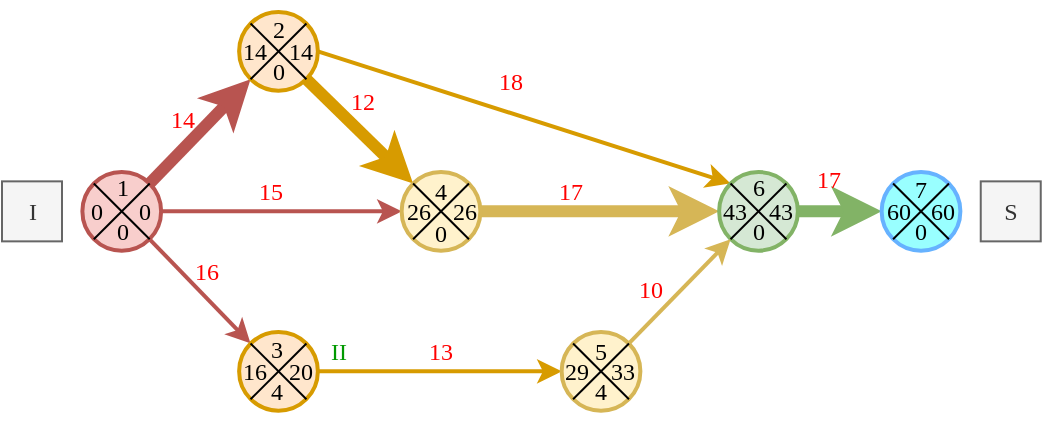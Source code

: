 <mxfile version="20.3.0" type="device"><diagram id="dBJPhfOJzrZLVDt43mVv" name="Page-1"><mxGraphModel dx="327" dy="202" grid="1" gridSize="10" guides="1" tooltips="1" connect="1" arrows="1" fold="1" page="1" pageScale="1" pageWidth="827" pageHeight="1169" math="0" shadow="0"><root><mxCell id="0"/><mxCell id="1" parent="0"/><mxCell id="9G5ZM8gYpfzW0Uy7EO2j-150" style="edgeStyle=none;rounded=0;orthogonalLoop=1;jettySize=auto;html=1;exitX=1;exitY=0.5;exitDx=0;exitDy=0;exitPerimeter=0;strokeWidth=2;fillColor=#f8cecc;strokeColor=#b85450;fontFamily=Times New Roman;fontSource=https%3A%2F%2Ffonts.googleapis.com%2Fcss%3Ffamily%3DTimes%2BNew%2BRoman;" parent="1" source="9G5ZM8gYpfzW0Uy7EO2j-153" target="9G5ZM8gYpfzW0Uy7EO2j-160" edge="1"><mxGeometry relative="1" as="geometry"/></mxCell><mxCell id="9G5ZM8gYpfzW0Uy7EO2j-151" style="edgeStyle=none;rounded=0;orthogonalLoop=1;jettySize=auto;html=1;exitX=0.855;exitY=0.145;exitDx=0;exitDy=0;exitPerimeter=0;strokeWidth=6;entryX=0.145;entryY=0.855;entryDx=0;entryDy=0;entryPerimeter=0;fillColor=#f8cecc;strokeColor=#b85450;fontFamily=Times New Roman;fontSource=https%3A%2F%2Ffonts.googleapis.com%2Fcss%3Ffamily%3DTimes%2BNew%2BRoman;" parent="1" source="9G5ZM8gYpfzW0Uy7EO2j-153" target="9G5ZM8gYpfzW0Uy7EO2j-158" edge="1"><mxGeometry relative="1" as="geometry"/></mxCell><mxCell id="9G5ZM8gYpfzW0Uy7EO2j-152" style="edgeStyle=none;rounded=0;orthogonalLoop=1;jettySize=auto;html=1;exitX=0.855;exitY=0.855;exitDx=0;exitDy=0;exitPerimeter=0;entryX=0.145;entryY=0.145;entryDx=0;entryDy=0;entryPerimeter=0;strokeWidth=2;fillColor=#f8cecc;strokeColor=#b85450;fontFamily=Times New Roman;fontSource=https%3A%2F%2Ffonts.googleapis.com%2Fcss%3Ffamily%3DTimes%2BNew%2BRoman;" parent="1" source="9G5ZM8gYpfzW0Uy7EO2j-153" target="9G5ZM8gYpfzW0Uy7EO2j-155" edge="1"><mxGeometry relative="1" as="geometry"/></mxCell><mxCell id="9G5ZM8gYpfzW0Uy7EO2j-153" value="" style="verticalLabelPosition=middle;verticalAlign=middle;html=1;shape=mxgraph.flowchart.on-page_reference;strokeWidth=2;labelPosition=center;align=center;fillColor=#f8cecc;strokeColor=#b85450;fontFamily=Times New Roman;fontSource=https%3A%2F%2Ffonts.googleapis.com%2Fcss%3Ffamily%3DTimes%2BNew%2BRoman;" parent="1" vertex="1"><mxGeometry x="80.19" y="440" width="39.37" height="39.37" as="geometry"/></mxCell><mxCell id="9G5ZM8gYpfzW0Uy7EO2j-154" style="edgeStyle=none;rounded=0;orthogonalLoop=1;jettySize=auto;html=1;exitX=1;exitY=0.5;exitDx=0;exitDy=0;exitPerimeter=0;entryX=0;entryY=0.5;entryDx=0;entryDy=0;entryPerimeter=0;strokeWidth=2;fillColor=#ffe6cc;strokeColor=#d79b00;fontFamily=Times New Roman;fontSource=https%3A%2F%2Ffonts.googleapis.com%2Fcss%3Ffamily%3DTimes%2BNew%2BRoman;" parent="1" source="9G5ZM8gYpfzW0Uy7EO2j-155" target="9G5ZM8gYpfzW0Uy7EO2j-164" edge="1"><mxGeometry relative="1" as="geometry"/></mxCell><mxCell id="9G5ZM8gYpfzW0Uy7EO2j-155" value="" style="verticalLabelPosition=middle;verticalAlign=middle;html=1;shape=mxgraph.flowchart.on-page_reference;strokeWidth=2;labelPosition=center;align=center;fillColor=#ffe6cc;strokeColor=#d79b00;fontFamily=Times New Roman;fontSource=https%3A%2F%2Ffonts.googleapis.com%2Fcss%3Ffamily%3DTimes%2BNew%2BRoman;" parent="1" vertex="1"><mxGeometry x="158.56" y="520" width="39.37" height="39.37" as="geometry"/></mxCell><mxCell id="9G5ZM8gYpfzW0Uy7EO2j-156" style="edgeStyle=none;rounded=0;orthogonalLoop=1;jettySize=auto;html=1;exitX=0.855;exitY=0.855;exitDx=0;exitDy=0;exitPerimeter=0;strokeWidth=6;entryX=0.145;entryY=0.145;entryDx=0;entryDy=0;entryPerimeter=0;fillColor=#ffe6cc;strokeColor=#d79b00;fontFamily=Times New Roman;fontSource=https%3A%2F%2Ffonts.googleapis.com%2Fcss%3Ffamily%3DTimes%2BNew%2BRoman;" parent="1" source="9G5ZM8gYpfzW0Uy7EO2j-158" target="9G5ZM8gYpfzW0Uy7EO2j-160" edge="1"><mxGeometry relative="1" as="geometry"/></mxCell><mxCell id="9G5ZM8gYpfzW0Uy7EO2j-157" style="edgeStyle=none;rounded=0;orthogonalLoop=1;jettySize=auto;html=1;exitX=1;exitY=0.5;exitDx=0;exitDy=0;exitPerimeter=0;entryX=0.145;entryY=0.145;entryDx=0;entryDy=0;entryPerimeter=0;strokeWidth=2;fillColor=#ffe6cc;strokeColor=#d79b00;fontFamily=Times New Roman;fontSource=https%3A%2F%2Ffonts.googleapis.com%2Fcss%3Ffamily%3DTimes%2BNew%2BRoman;" parent="1" source="9G5ZM8gYpfzW0Uy7EO2j-158" target="9G5ZM8gYpfzW0Uy7EO2j-162" edge="1"><mxGeometry relative="1" as="geometry"/></mxCell><mxCell id="9G5ZM8gYpfzW0Uy7EO2j-158" value="" style="verticalLabelPosition=middle;verticalAlign=middle;html=1;shape=mxgraph.flowchart.on-page_reference;strokeWidth=2;labelPosition=center;align=center;fillColor=#ffe6cc;strokeColor=#d79b00;fontFamily=Times New Roman;fontSource=https%3A%2F%2Ffonts.googleapis.com%2Fcss%3Ffamily%3DTimes%2BNew%2BRoman;" parent="1" vertex="1"><mxGeometry x="158.56" y="360" width="39.37" height="39.37" as="geometry"/></mxCell><mxCell id="9G5ZM8gYpfzW0Uy7EO2j-159" style="edgeStyle=none;rounded=0;orthogonalLoop=1;jettySize=auto;html=1;exitX=1;exitY=0.5;exitDx=0;exitDy=0;exitPerimeter=0;entryX=0;entryY=0.5;entryDx=0;entryDy=0;entryPerimeter=0;strokeWidth=6;fillColor=#fff2cc;strokeColor=#d6b656;fontFamily=Times New Roman;fontSource=https%3A%2F%2Ffonts.googleapis.com%2Fcss%3Ffamily%3DTimes%2BNew%2BRoman;" parent="1" source="9G5ZM8gYpfzW0Uy7EO2j-160" target="9G5ZM8gYpfzW0Uy7EO2j-162" edge="1"><mxGeometry relative="1" as="geometry"/></mxCell><mxCell id="9G5ZM8gYpfzW0Uy7EO2j-160" value="" style="verticalLabelPosition=middle;verticalAlign=middle;html=1;shape=mxgraph.flowchart.on-page_reference;strokeWidth=2;labelPosition=center;align=center;fillColor=#fff2cc;strokeColor=#d6b656;fontFamily=Times New Roman;fontSource=https%3A%2F%2Ffonts.googleapis.com%2Fcss%3Ffamily%3DTimes%2BNew%2BRoman;" parent="1" vertex="1"><mxGeometry x="239.82" y="440" width="39.37" height="39.37" as="geometry"/></mxCell><mxCell id="9G5ZM8gYpfzW0Uy7EO2j-161" style="edgeStyle=orthogonalEdgeStyle;rounded=0;orthogonalLoop=1;jettySize=auto;html=1;exitX=1;exitY=0.5;exitDx=0;exitDy=0;exitPerimeter=0;entryX=0;entryY=0.5;entryDx=0;entryDy=0;entryPerimeter=0;strokeWidth=6;fillColor=#d5e8d4;strokeColor=#82b366;fontFamily=Times New Roman;fontSource=https%3A%2F%2Ffonts.googleapis.com%2Fcss%3Ffamily%3DTimes%2BNew%2BRoman;" parent="1" source="9G5ZM8gYpfzW0Uy7EO2j-162" target="9G5ZM8gYpfzW0Uy7EO2j-174" edge="1"><mxGeometry relative="1" as="geometry"/></mxCell><mxCell id="9G5ZM8gYpfzW0Uy7EO2j-162" value="" style="verticalLabelPosition=middle;verticalAlign=middle;html=1;shape=mxgraph.flowchart.on-page_reference;strokeWidth=2;labelPosition=center;align=center;fillColor=#d5e8d4;strokeColor=#82b366;fontFamily=Times New Roman;fontSource=https%3A%2F%2Ffonts.googleapis.com%2Fcss%3Ffamily%3DTimes%2BNew%2BRoman;" parent="1" vertex="1"><mxGeometry x="398.56" y="440" width="39.37" height="39.37" as="geometry"/></mxCell><mxCell id="9G5ZM8gYpfzW0Uy7EO2j-163" style="edgeStyle=none;rounded=0;orthogonalLoop=1;jettySize=auto;html=1;exitX=0.855;exitY=0.145;exitDx=0;exitDy=0;exitPerimeter=0;entryX=0.145;entryY=0.855;entryDx=0;entryDy=0;entryPerimeter=0;strokeWidth=2;fillColor=#fff2cc;strokeColor=#d6b656;fontFamily=Times New Roman;fontSource=https%3A%2F%2Ffonts.googleapis.com%2Fcss%3Ffamily%3DTimes%2BNew%2BRoman;" parent="1" source="9G5ZM8gYpfzW0Uy7EO2j-164" target="9G5ZM8gYpfzW0Uy7EO2j-162" edge="1"><mxGeometry relative="1" as="geometry"/></mxCell><mxCell id="9G5ZM8gYpfzW0Uy7EO2j-164" value="" style="verticalLabelPosition=middle;verticalAlign=middle;html=1;shape=mxgraph.flowchart.on-page_reference;strokeWidth=2;labelPosition=center;align=center;fillColor=#fff2cc;strokeColor=#d6b656;fontFamily=Times New Roman;fontSource=https%3A%2F%2Ffonts.googleapis.com%2Fcss%3Ffamily%3DTimes%2BNew%2BRoman;" parent="1" vertex="1"><mxGeometry x="319.82" y="520" width="39.37" height="39.37" as="geometry"/></mxCell><mxCell id="9G5ZM8gYpfzW0Uy7EO2j-170" value="II" style="text;html=1;align=center;verticalAlign=middle;resizable=0;points=[];autosize=1;strokeColor=none;fillColor=none;fontColor=#009900;fontFamily=Times New Roman;fontSource=https%3A%2F%2Ffonts.googleapis.com%2Fcss%3Ffamily%3DTimes%2BNew%2BRoman;" parent="1" vertex="1"><mxGeometry x="193.24" y="515" width="30" height="30" as="geometry"/></mxCell><mxCell id="9G5ZM8gYpfzW0Uy7EO2j-173" value="I" style="text;html=1;align=center;verticalAlign=middle;resizable=0;points=[];autosize=1;fillColor=#f5f5f5;fontColor=#333333;strokeColor=#666666;fontFamily=Times New Roman;fontSource=https%3A%2F%2Ffonts.googleapis.com%2Fcss%3Ffamily%3DTimes%2BNew%2BRoman;" parent="1" vertex="1"><mxGeometry x="40" y="444.68" width="30" height="30" as="geometry"/></mxCell><mxCell id="9G5ZM8gYpfzW0Uy7EO2j-174" value="" style="verticalLabelPosition=middle;verticalAlign=middle;html=1;shape=mxgraph.flowchart.on-page_reference;strokeWidth=2;labelPosition=center;align=center;fillColor=#99FFFF;strokeColor=#66B2FF;fontFamily=Times New Roman;fontSource=https%3A%2F%2Ffonts.googleapis.com%2Fcss%3Ffamily%3DTimes%2BNew%2BRoman;" parent="1" vertex="1"><mxGeometry x="479.82" y="440" width="39.37" height="39.37" as="geometry"/></mxCell><mxCell id="9G5ZM8gYpfzW0Uy7EO2j-176" value="S" style="text;html=1;align=center;verticalAlign=middle;resizable=0;points=[];autosize=1;fillColor=#f5f5f5;fontColor=#333333;strokeColor=#666666;fontFamily=Times New Roman;fontSource=https%3A%2F%2Ffonts.googleapis.com%2Fcss%3Ffamily%3DTimes%2BNew%2BRoman;" parent="1" vertex="1"><mxGeometry x="529.37" y="444.68" width="30" height="30" as="geometry"/></mxCell><mxCell id="9G5ZM8gYpfzW0Uy7EO2j-177" value="17" style="text;html=1;align=center;verticalAlign=middle;resizable=0;points=[];autosize=1;strokeColor=none;fillColor=none;fontColor=#FF0000;fontFamily=Times New Roman;fontSource=https%3A%2F%2Ffonts.googleapis.com%2Fcss%3Ffamily%3DTimes%2BNew%2BRoman;" parent="1" vertex="1"><mxGeometry x="433.24" y="429.37" width="40" height="30" as="geometry"/></mxCell><mxCell id="9G5ZM8gYpfzW0Uy7EO2j-178" value="17" style="text;html=1;align=center;verticalAlign=middle;resizable=0;points=[];autosize=1;strokeColor=none;fillColor=none;fontColor=#FF0000;fontFamily=Times New Roman;fontSource=https%3A%2F%2Ffonts.googleapis.com%2Fcss%3Ffamily%3DTimes%2BNew%2BRoman;" parent="1" vertex="1"><mxGeometry x="304.19" y="435.37" width="40" height="30" as="geometry"/></mxCell><mxCell id="9G5ZM8gYpfzW0Uy7EO2j-179" value="18" style="text;html=1;align=center;verticalAlign=middle;resizable=0;points=[];autosize=1;strokeColor=none;fillColor=none;fontColor=#FF0000;fontFamily=Times New Roman;fontSource=https%3A%2F%2Ffonts.googleapis.com%2Fcss%3Ffamily%3DTimes%2BNew%2BRoman;" parent="1" vertex="1"><mxGeometry x="274.19" y="380" width="40" height="30" as="geometry"/></mxCell><mxCell id="9G5ZM8gYpfzW0Uy7EO2j-180" value="10" style="text;html=1;align=center;verticalAlign=middle;resizable=0;points=[];autosize=1;strokeColor=none;fillColor=none;fontColor=#FF0000;fontFamily=Times New Roman;fontSource=https%3A%2F%2Ffonts.googleapis.com%2Fcss%3Ffamily%3DTimes%2BNew%2BRoman;" parent="1" vertex="1"><mxGeometry x="344.19" y="484.0" width="40" height="30" as="geometry"/></mxCell><mxCell id="9G5ZM8gYpfzW0Uy7EO2j-181" value="13" style="text;html=1;align=center;verticalAlign=middle;resizable=0;points=[];autosize=1;strokeColor=none;fillColor=none;fontColor=#FF0000;fontFamily=Times New Roman;fontSource=https%3A%2F%2Ffonts.googleapis.com%2Fcss%3Ffamily%3DTimes%2BNew%2BRoman;" parent="1" vertex="1"><mxGeometry x="239.19" y="515" width="40" height="30" as="geometry"/></mxCell><mxCell id="9G5ZM8gYpfzW0Uy7EO2j-182" value="12" style="text;html=1;align=center;verticalAlign=middle;resizable=0;points=[];autosize=1;strokeColor=none;fillColor=none;fontColor=#FF0000;fontFamily=Times New Roman;fontSource=https%3A%2F%2Ffonts.googleapis.com%2Fcss%3Ffamily%3DTimes%2BNew%2BRoman;" parent="1" vertex="1"><mxGeometry x="199.82" y="390" width="40" height="30" as="geometry"/></mxCell><mxCell id="9G5ZM8gYpfzW0Uy7EO2j-183" value="14" style="text;html=1;align=center;verticalAlign=middle;resizable=0;points=[];autosize=1;strokeColor=none;fillColor=none;fontColor=#FF0000;fontFamily=Times New Roman;fontSource=https%3A%2F%2Ffonts.googleapis.com%2Fcss%3Ffamily%3DTimes%2BNew%2BRoman;" parent="1" vertex="1"><mxGeometry x="110" y="399.37" width="40" height="30" as="geometry"/></mxCell><mxCell id="9G5ZM8gYpfzW0Uy7EO2j-184" value="15" style="text;html=1;align=center;verticalAlign=middle;resizable=0;points=[];autosize=1;strokeColor=none;fillColor=none;fontColor=#FF0000;fontFamily=Times New Roman;fontSource=https%3A%2F%2Ffonts.googleapis.com%2Fcss%3Ffamily%3DTimes%2BNew%2BRoman;" parent="1" vertex="1"><mxGeometry x="153.56" y="435.37" width="40" height="30" as="geometry"/></mxCell><mxCell id="9G5ZM8gYpfzW0Uy7EO2j-185" value="16" style="text;html=1;align=center;verticalAlign=middle;resizable=0;points=[];autosize=1;strokeColor=none;fillColor=none;fontColor=#FF0000;fontFamily=Times New Roman;fontSource=https%3A%2F%2Ffonts.googleapis.com%2Fcss%3Ffamily%3DTimes%2BNew%2BRoman;" parent="1" vertex="1"><mxGeometry x="122.25" y="474.68" width="40" height="30" as="geometry"/></mxCell><mxCell id="9G5ZM8gYpfzW0Uy7EO2j-187" style="rounded=0;orthogonalLoop=1;jettySize=auto;html=1;exitX=0.145;exitY=0.145;exitDx=0;exitDy=0;exitPerimeter=0;entryX=0.855;entryY=0.855;entryDx=0;entryDy=0;entryPerimeter=0;fontColor=#FFFF00;endArrow=none;endFill=0;fontFamily=Times New Roman;fontSource=https%3A%2F%2Ffonts.googleapis.com%2Fcss%3Ffamily%3DTimes%2BNew%2BRoman;" parent="1" source="9G5ZM8gYpfzW0Uy7EO2j-153" target="9G5ZM8gYpfzW0Uy7EO2j-153" edge="1"><mxGeometry relative="1" as="geometry"/></mxCell><mxCell id="9G5ZM8gYpfzW0Uy7EO2j-188" style="edgeStyle=none;rounded=0;orthogonalLoop=1;jettySize=auto;html=1;exitX=0.145;exitY=0.855;exitDx=0;exitDy=0;exitPerimeter=0;entryX=0.855;entryY=0.145;entryDx=0;entryDy=0;entryPerimeter=0;fontColor=#FFFF00;endArrow=none;endFill=0;fontFamily=Times New Roman;fontSource=https%3A%2F%2Ffonts.googleapis.com%2Fcss%3Ffamily%3DTimes%2BNew%2BRoman;" parent="1" source="9G5ZM8gYpfzW0Uy7EO2j-153" target="9G5ZM8gYpfzW0Uy7EO2j-153" edge="1"><mxGeometry relative="1" as="geometry"/></mxCell><mxCell id="9G5ZM8gYpfzW0Uy7EO2j-189" style="edgeStyle=none;rounded=0;orthogonalLoop=1;jettySize=auto;html=1;exitX=0.145;exitY=0.145;exitDx=0;exitDy=0;exitPerimeter=0;entryX=0.855;entryY=0.855;entryDx=0;entryDy=0;entryPerimeter=0;fontColor=#FFFF00;endArrow=none;endFill=0;fontFamily=Times New Roman;fontSource=https%3A%2F%2Ffonts.googleapis.com%2Fcss%3Ffamily%3DTimes%2BNew%2BRoman;" parent="1" source="9G5ZM8gYpfzW0Uy7EO2j-158" target="9G5ZM8gYpfzW0Uy7EO2j-158" edge="1"><mxGeometry relative="1" as="geometry"/></mxCell><mxCell id="9G5ZM8gYpfzW0Uy7EO2j-190" style="edgeStyle=none;rounded=0;orthogonalLoop=1;jettySize=auto;html=1;exitX=0.855;exitY=0.145;exitDx=0;exitDy=0;exitPerimeter=0;entryX=0.145;entryY=0.855;entryDx=0;entryDy=0;entryPerimeter=0;fontColor=#FFFF00;endArrow=none;endFill=0;fontFamily=Times New Roman;fontSource=https%3A%2F%2Ffonts.googleapis.com%2Fcss%3Ffamily%3DTimes%2BNew%2BRoman;" parent="1" source="9G5ZM8gYpfzW0Uy7EO2j-158" target="9G5ZM8gYpfzW0Uy7EO2j-158" edge="1"><mxGeometry relative="1" as="geometry"/></mxCell><mxCell id="9G5ZM8gYpfzW0Uy7EO2j-191" style="edgeStyle=none;rounded=0;orthogonalLoop=1;jettySize=auto;html=1;exitX=0.145;exitY=0.145;exitDx=0;exitDy=0;exitPerimeter=0;entryX=0.855;entryY=0.855;entryDx=0;entryDy=0;entryPerimeter=0;fontColor=#FFFF00;endArrow=none;endFill=0;fontFamily=Times New Roman;fontSource=https%3A%2F%2Ffonts.googleapis.com%2Fcss%3Ffamily%3DTimes%2BNew%2BRoman;" parent="1" source="9G5ZM8gYpfzW0Uy7EO2j-160" target="9G5ZM8gYpfzW0Uy7EO2j-160" edge="1"><mxGeometry relative="1" as="geometry"/></mxCell><mxCell id="9G5ZM8gYpfzW0Uy7EO2j-192" style="edgeStyle=none;rounded=0;orthogonalLoop=1;jettySize=auto;html=1;exitX=0.855;exitY=0.145;exitDx=0;exitDy=0;exitPerimeter=0;entryX=0.145;entryY=0.855;entryDx=0;entryDy=0;entryPerimeter=0;fontColor=#FFFF00;endArrow=none;endFill=0;fontFamily=Times New Roman;fontSource=https%3A%2F%2Ffonts.googleapis.com%2Fcss%3Ffamily%3DTimes%2BNew%2BRoman;" parent="1" source="9G5ZM8gYpfzW0Uy7EO2j-160" target="9G5ZM8gYpfzW0Uy7EO2j-160" edge="1"><mxGeometry relative="1" as="geometry"/></mxCell><mxCell id="9G5ZM8gYpfzW0Uy7EO2j-193" style="edgeStyle=none;rounded=0;orthogonalLoop=1;jettySize=auto;html=1;exitX=0.145;exitY=0.145;exitDx=0;exitDy=0;exitPerimeter=0;entryX=0.855;entryY=0.855;entryDx=0;entryDy=0;entryPerimeter=0;fontColor=#FFFF00;endArrow=none;endFill=0;fontFamily=Times New Roman;fontSource=https%3A%2F%2Ffonts.googleapis.com%2Fcss%3Ffamily%3DTimes%2BNew%2BRoman;" parent="1" source="9G5ZM8gYpfzW0Uy7EO2j-155" target="9G5ZM8gYpfzW0Uy7EO2j-155" edge="1"><mxGeometry relative="1" as="geometry"/></mxCell><mxCell id="9G5ZM8gYpfzW0Uy7EO2j-194" style="edgeStyle=none;rounded=0;orthogonalLoop=1;jettySize=auto;html=1;exitX=0.855;exitY=0.145;exitDx=0;exitDy=0;exitPerimeter=0;entryX=0.145;entryY=0.855;entryDx=0;entryDy=0;entryPerimeter=0;fontColor=#FFFF00;endArrow=none;endFill=0;fontFamily=Times New Roman;fontSource=https%3A%2F%2Ffonts.googleapis.com%2Fcss%3Ffamily%3DTimes%2BNew%2BRoman;" parent="1" source="9G5ZM8gYpfzW0Uy7EO2j-155" target="9G5ZM8gYpfzW0Uy7EO2j-155" edge="1"><mxGeometry relative="1" as="geometry"/></mxCell><mxCell id="9G5ZM8gYpfzW0Uy7EO2j-195" style="edgeStyle=none;rounded=0;orthogonalLoop=1;jettySize=auto;html=1;exitX=0.145;exitY=0.145;exitDx=0;exitDy=0;exitPerimeter=0;entryX=0.855;entryY=0.855;entryDx=0;entryDy=0;entryPerimeter=0;fontColor=#FFFF00;endArrow=none;endFill=0;fontFamily=Times New Roman;fontSource=https%3A%2F%2Ffonts.googleapis.com%2Fcss%3Ffamily%3DTimes%2BNew%2BRoman;" parent="1" source="9G5ZM8gYpfzW0Uy7EO2j-164" target="9G5ZM8gYpfzW0Uy7EO2j-164" edge="1"><mxGeometry relative="1" as="geometry"/></mxCell><mxCell id="9G5ZM8gYpfzW0Uy7EO2j-196" style="edgeStyle=none;rounded=0;orthogonalLoop=1;jettySize=auto;html=1;exitX=0.855;exitY=0.145;exitDx=0;exitDy=0;exitPerimeter=0;entryX=0.145;entryY=0.855;entryDx=0;entryDy=0;entryPerimeter=0;fontColor=#FFFF00;endArrow=none;endFill=0;fontFamily=Times New Roman;fontSource=https%3A%2F%2Ffonts.googleapis.com%2Fcss%3Ffamily%3DTimes%2BNew%2BRoman;" parent="1" source="9G5ZM8gYpfzW0Uy7EO2j-164" target="9G5ZM8gYpfzW0Uy7EO2j-164" edge="1"><mxGeometry relative="1" as="geometry"/></mxCell><mxCell id="9G5ZM8gYpfzW0Uy7EO2j-197" style="edgeStyle=none;rounded=0;orthogonalLoop=1;jettySize=auto;html=1;exitX=0.145;exitY=0.145;exitDx=0;exitDy=0;exitPerimeter=0;entryX=0.855;entryY=0.855;entryDx=0;entryDy=0;entryPerimeter=0;fontColor=#FFFF00;endArrow=none;endFill=0;fontFamily=Times New Roman;fontSource=https%3A%2F%2Ffonts.googleapis.com%2Fcss%3Ffamily%3DTimes%2BNew%2BRoman;" parent="1" source="9G5ZM8gYpfzW0Uy7EO2j-162" target="9G5ZM8gYpfzW0Uy7EO2j-162" edge="1"><mxGeometry relative="1" as="geometry"/></mxCell><mxCell id="9G5ZM8gYpfzW0Uy7EO2j-198" style="edgeStyle=none;rounded=0;orthogonalLoop=1;jettySize=auto;html=1;exitX=0.855;exitY=0.145;exitDx=0;exitDy=0;exitPerimeter=0;entryX=0.145;entryY=0.855;entryDx=0;entryDy=0;entryPerimeter=0;fontColor=#FFFF00;endArrow=none;endFill=0;fontFamily=Times New Roman;fontSource=https%3A%2F%2Ffonts.googleapis.com%2Fcss%3Ffamily%3DTimes%2BNew%2BRoman;" parent="1" source="9G5ZM8gYpfzW0Uy7EO2j-162" target="9G5ZM8gYpfzW0Uy7EO2j-162" edge="1"><mxGeometry relative="1" as="geometry"/></mxCell><mxCell id="9G5ZM8gYpfzW0Uy7EO2j-200" style="edgeStyle=none;rounded=0;orthogonalLoop=1;jettySize=auto;html=1;exitX=0.145;exitY=0.145;exitDx=0;exitDy=0;exitPerimeter=0;entryX=0.855;entryY=0.855;entryDx=0;entryDy=0;entryPerimeter=0;fontColor=#FFFF00;endArrow=none;endFill=0;fontFamily=Times New Roman;fontSource=https%3A%2F%2Ffonts.googleapis.com%2Fcss%3Ffamily%3DTimes%2BNew%2BRoman;" parent="1" source="9G5ZM8gYpfzW0Uy7EO2j-174" target="9G5ZM8gYpfzW0Uy7EO2j-174" edge="1"><mxGeometry relative="1" as="geometry"/></mxCell><mxCell id="9G5ZM8gYpfzW0Uy7EO2j-201" style="edgeStyle=none;rounded=0;orthogonalLoop=1;jettySize=auto;html=1;exitX=0.855;exitY=0.145;exitDx=0;exitDy=0;exitPerimeter=0;entryX=0.145;entryY=0.855;entryDx=0;entryDy=0;entryPerimeter=0;fontColor=#FFFF00;endArrow=none;endFill=0;fontFamily=Times New Roman;fontSource=https%3A%2F%2Ffonts.googleapis.com%2Fcss%3Ffamily%3DTimes%2BNew%2BRoman;" parent="1" source="9G5ZM8gYpfzW0Uy7EO2j-174" target="9G5ZM8gYpfzW0Uy7EO2j-174" edge="1"><mxGeometry relative="1" as="geometry"/></mxCell><mxCell id="9G5ZM8gYpfzW0Uy7EO2j-202" value="1" style="text;html=1;align=center;verticalAlign=middle;resizable=0;points=[];autosize=1;strokeColor=none;fillColor=none;fontColor=#000000;fontFamily=Times New Roman;fontSource=https%3A%2F%2Ffonts.googleapis.com%2Fcss%3Ffamily%3DTimes%2BNew%2BRoman;" parent="1" vertex="1"><mxGeometry x="84.88" y="433.37" width="30" height="30" as="geometry"/></mxCell><mxCell id="9G5ZM8gYpfzW0Uy7EO2j-205" value="2" style="text;html=1;align=center;verticalAlign=middle;resizable=0;points=[];autosize=1;strokeColor=none;fillColor=none;fontColor=#000000;fontFamily=Times New Roman;fontSource=https%3A%2F%2Ffonts.googleapis.com%2Fcss%3Ffamily%3DTimes%2BNew%2BRoman;" parent="1" vertex="1"><mxGeometry x="163.24" y="354" width="30" height="30" as="geometry"/></mxCell><mxCell id="9G5ZM8gYpfzW0Uy7EO2j-206" value="3" style="text;html=1;align=center;verticalAlign=middle;resizable=0;points=[];autosize=1;strokeColor=none;fillColor=none;fontColor=#000000;fontFamily=Times New Roman;fontSource=https%3A%2F%2Ffonts.googleapis.com%2Fcss%3Ffamily%3DTimes%2BNew%2BRoman;" parent="1" vertex="1"><mxGeometry x="162.25" y="514" width="30" height="30" as="geometry"/></mxCell><mxCell id="9G5ZM8gYpfzW0Uy7EO2j-208" value="4" style="text;html=1;align=center;verticalAlign=middle;resizable=0;points=[];autosize=1;strokeColor=none;fillColor=none;fontColor=#000000;fontFamily=Times New Roman;fontSource=https%3A%2F%2Ffonts.googleapis.com%2Fcss%3Ffamily%3DTimes%2BNew%2BRoman;" parent="1" vertex="1"><mxGeometry x="244.19" y="435.37" width="30" height="30" as="geometry"/></mxCell><mxCell id="9G5ZM8gYpfzW0Uy7EO2j-210" value="5" style="text;html=1;align=center;verticalAlign=middle;resizable=0;points=[];autosize=1;strokeColor=none;fillColor=none;fontColor=#000000;fontFamily=Times New Roman;fontSource=https%3A%2F%2Ffonts.googleapis.com%2Fcss%3Ffamily%3DTimes%2BNew%2BRoman;" parent="1" vertex="1"><mxGeometry x="323.51" y="515" width="30" height="30" as="geometry"/></mxCell><mxCell id="9G5ZM8gYpfzW0Uy7EO2j-211" value="6" style="text;html=1;align=center;verticalAlign=middle;resizable=0;points=[];autosize=1;strokeColor=none;fillColor=none;fontColor=#000000;fontFamily=Times New Roman;fontSource=https%3A%2F%2Ffonts.googleapis.com%2Fcss%3Ffamily%3DTimes%2BNew%2BRoman;" parent="1" vertex="1"><mxGeometry x="403.24" y="433.37" width="30" height="30" as="geometry"/></mxCell><mxCell id="9G5ZM8gYpfzW0Uy7EO2j-212" value="7" style="text;html=1;align=center;verticalAlign=middle;resizable=0;points=[];autosize=1;strokeColor=none;fillColor=none;fontColor=#000000;fontFamily=Times New Roman;fontSource=https%3A%2F%2Ffonts.googleapis.com%2Fcss%3Ffamily%3DTimes%2BNew%2BRoman;" parent="1" vertex="1"><mxGeometry x="483.5" y="434.37" width="30" height="30" as="geometry"/></mxCell><mxCell id="T6Nisjlbhk25YuUNJ3nx-1" value="0" style="text;html=1;align=center;verticalAlign=middle;resizable=0;points=[];autosize=1;strokeColor=none;fillColor=none;fontColor=#000000;fontFamily=Times New Roman;fontSource=https%3A%2F%2Ffonts.googleapis.com%2Fcss%3Ffamily%3DTimes%2BNew%2BRoman;" parent="1" vertex="1"><mxGeometry x="72" y="444.69" width="30" height="30" as="geometry"/></mxCell><mxCell id="T6Nisjlbhk25YuUNJ3nx-2" value="14" style="text;html=1;align=center;verticalAlign=middle;resizable=0;points=[];autosize=1;strokeColor=none;fillColor=none;fontColor=#000000;fontFamily=Times New Roman;fontSource=https%3A%2F%2Ffonts.googleapis.com%2Fcss%3Ffamily%3DTimes%2BNew%2BRoman;" parent="1" vertex="1"><mxGeometry x="146.19" y="364.69" width="40" height="30" as="geometry"/></mxCell><mxCell id="T6Nisjlbhk25YuUNJ3nx-3" value="16" style="text;html=1;align=center;verticalAlign=middle;resizable=0;points=[];autosize=1;strokeColor=none;fillColor=none;fontColor=#000000;fontFamily=Times New Roman;fontSource=https%3A%2F%2Ffonts.googleapis.com%2Fcss%3Ffamily%3DTimes%2BNew%2BRoman;" parent="1" vertex="1"><mxGeometry x="146.19" y="524.69" width="40" height="30" as="geometry"/></mxCell><mxCell id="T6Nisjlbhk25YuUNJ3nx-4" value="26" style="text;html=1;align=center;verticalAlign=middle;resizable=0;points=[];autosize=1;strokeColor=none;fillColor=none;fontColor=#000000;fontFamily=Times New Roman;fontSource=https%3A%2F%2Ffonts.googleapis.com%2Fcss%3Ffamily%3DTimes%2BNew%2BRoman;" parent="1" vertex="1"><mxGeometry x="228.19" y="444.69" width="40" height="30" as="geometry"/></mxCell><mxCell id="T6Nisjlbhk25YuUNJ3nx-5" value="29" style="text;html=1;align=center;verticalAlign=middle;resizable=0;points=[];autosize=1;strokeColor=none;fillColor=none;fontColor=#000000;fontFamily=Times New Roman;fontSource=https%3A%2F%2Ffonts.googleapis.com%2Fcss%3Ffamily%3DTimes%2BNew%2BRoman;" parent="1" vertex="1"><mxGeometry x="307.19" y="524.68" width="40" height="30" as="geometry"/></mxCell><mxCell id="T6Nisjlbhk25YuUNJ3nx-6" value="43" style="text;html=1;align=center;verticalAlign=middle;resizable=0;points=[];autosize=1;strokeColor=none;fillColor=none;fontFamily=Times New Roman;fontSource=https%3A%2F%2Ffonts.googleapis.com%2Fcss%3Ffamily%3DTimes%2BNew%2BRoman;" parent="1" vertex="1"><mxGeometry x="386.19" y="444.69" width="40" height="30" as="geometry"/></mxCell><mxCell id="T6Nisjlbhk25YuUNJ3nx-7" value="60" style="text;html=1;align=center;verticalAlign=middle;resizable=0;points=[];autosize=1;strokeColor=none;fillColor=none;fontFamily=Times New Roman;fontSource=https%3A%2F%2Ffonts.googleapis.com%2Fcss%3Ffamily%3DTimes%2BNew%2BRoman;" parent="1" vertex="1"><mxGeometry x="467.93" y="444.69" width="40" height="30" as="geometry"/></mxCell><mxCell id="9bO-UqHaDKXBM5a59ZOO-1" value="60" style="text;html=1;align=center;verticalAlign=middle;resizable=0;points=[];autosize=1;strokeColor=none;fillColor=none;fontFamily=Times New Roman;fontSource=https%3A%2F%2Ffonts.googleapis.com%2Fcss%3Ffamily%3DTimes%2BNew%2BRoman;" parent="1" vertex="1"><mxGeometry x="490.37" y="444.68" width="40" height="30" as="geometry"/></mxCell><mxCell id="9bO-UqHaDKXBM5a59ZOO-2" value="43" style="text;html=1;align=center;verticalAlign=middle;resizable=0;points=[];autosize=1;strokeColor=none;fillColor=none;fontFamily=Times New Roman;fontSource=https%3A%2F%2Ffonts.googleapis.com%2Fcss%3Ffamily%3DTimes%2BNew%2BRoman;" parent="1" vertex="1"><mxGeometry x="409.24" y="444.69" width="40" height="30" as="geometry"/></mxCell><mxCell id="9bO-UqHaDKXBM5a59ZOO-3" value="33" style="text;html=1;align=center;verticalAlign=middle;resizable=0;points=[];autosize=1;strokeColor=none;fillColor=none;fontFamily=Times New Roman;fontSource=https%3A%2F%2Ffonts.googleapis.com%2Fcss%3Ffamily%3DTimes%2BNew%2BRoman;" parent="1" vertex="1"><mxGeometry x="330" y="524.69" width="40" height="30" as="geometry"/></mxCell><mxCell id="9bO-UqHaDKXBM5a59ZOO-4" value="26" style="text;html=1;align=center;verticalAlign=middle;resizable=0;points=[];autosize=1;strokeColor=none;fillColor=none;fontFamily=Times New Roman;fontSource=https%3A%2F%2Ffonts.googleapis.com%2Fcss%3Ffamily%3DTimes%2BNew%2BRoman;" parent="1" vertex="1"><mxGeometry x="251" y="444.69" width="40" height="30" as="geometry"/></mxCell><mxCell id="9bO-UqHaDKXBM5a59ZOO-5" value="14" style="text;html=1;align=center;verticalAlign=middle;resizable=0;points=[];autosize=1;strokeColor=none;fillColor=none;fontFamily=Times New Roman;fontSource=https%3A%2F%2Ffonts.googleapis.com%2Fcss%3Ffamily%3DTimes%2BNew%2BRoman;" parent="1" vertex="1"><mxGeometry x="169.0" y="364.69" width="40" height="30" as="geometry"/></mxCell><mxCell id="9bO-UqHaDKXBM5a59ZOO-6" value="20" style="text;html=1;align=center;verticalAlign=middle;resizable=0;points=[];autosize=1;strokeColor=none;fillColor=none;fontFamily=Times New Roman;fontSource=https%3A%2F%2Ffonts.googleapis.com%2Fcss%3Ffamily%3DTimes%2BNew%2BRoman;" parent="1" vertex="1"><mxGeometry x="169.0" y="524.69" width="40" height="30" as="geometry"/></mxCell><mxCell id="9bO-UqHaDKXBM5a59ZOO-7" value="0" style="text;html=1;align=center;verticalAlign=middle;resizable=0;points=[];autosize=1;strokeColor=none;fillColor=none;fontFamily=Times New Roman;fontSource=https%3A%2F%2Ffonts.googleapis.com%2Fcss%3Ffamily%3DTimes%2BNew%2BRoman;" parent="1" vertex="1"><mxGeometry x="96.19" y="444.68" width="30" height="30" as="geometry"/></mxCell><mxCell id="-DoSxj2tC_opPJkxVY6W-1" value="0" style="text;html=1;align=center;verticalAlign=middle;resizable=0;points=[];autosize=1;strokeColor=none;fillColor=none;fontFamily=Times New Roman;fontSource=https%3A%2F%2Ffonts.googleapis.com%2Fcss%3Ffamily%3DTimes%2BNew%2BRoman;" vertex="1" parent="1"><mxGeometry x="84.88" y="455.0" width="30" height="30" as="geometry"/></mxCell><mxCell id="-DoSxj2tC_opPJkxVY6W-2" value="0" style="text;html=1;align=center;verticalAlign=middle;resizable=0;points=[];autosize=1;strokeColor=none;fillColor=none;fontFamily=Times New Roman;fontSource=https%3A%2F%2Ffonts.googleapis.com%2Fcss%3Ffamily%3DTimes%2BNew%2BRoman;" vertex="1" parent="1"><mxGeometry x="163.25" y="375.37" width="30" height="30" as="geometry"/></mxCell><mxCell id="-DoSxj2tC_opPJkxVY6W-3" value="0" style="text;html=1;align=center;verticalAlign=middle;resizable=0;points=[];autosize=1;strokeColor=none;fillColor=none;fontFamily=Times New Roman;fontSource=https%3A%2F%2Ffonts.googleapis.com%2Fcss%3Ffamily%3DTimes%2BNew%2BRoman;" vertex="1" parent="1"><mxGeometry x="244.19" y="456.37" width="30" height="30" as="geometry"/></mxCell><mxCell id="-DoSxj2tC_opPJkxVY6W-4" value="4" style="text;html=1;align=center;verticalAlign=middle;resizable=0;points=[];autosize=1;strokeColor=none;fillColor=none;fontFamily=Times New Roman;fontSource=https%3A%2F%2Ffonts.googleapis.com%2Fcss%3Ffamily%3DTimes%2BNew%2BRoman;" vertex="1" parent="1"><mxGeometry x="162.24" y="535.0" width="30" height="30" as="geometry"/></mxCell><mxCell id="-DoSxj2tC_opPJkxVY6W-5" value="4" style="text;html=1;align=center;verticalAlign=middle;resizable=0;points=[];autosize=1;strokeColor=none;fillColor=none;fontFamily=Times New Roman;fontSource=https%3A%2F%2Ffonts.googleapis.com%2Fcss%3Ffamily%3DTimes%2BNew%2BRoman;" vertex="1" parent="1"><mxGeometry x="323.51" y="535.0" width="30" height="30" as="geometry"/></mxCell><mxCell id="-DoSxj2tC_opPJkxVY6W-6" value="0" style="text;html=1;align=center;verticalAlign=middle;resizable=0;points=[];autosize=1;strokeColor=none;fillColor=none;fontFamily=Times New Roman;fontSource=https%3A%2F%2Ffonts.googleapis.com%2Fcss%3Ffamily%3DTimes%2BNew%2BRoman;" vertex="1" parent="1"><mxGeometry x="403.24" y="455.37" width="30" height="30" as="geometry"/></mxCell><mxCell id="-DoSxj2tC_opPJkxVY6W-7" value="0" style="text;html=1;align=center;verticalAlign=middle;resizable=0;points=[];autosize=1;strokeColor=none;fillColor=none;fontFamily=Times New Roman;fontSource=https%3A%2F%2Ffonts.googleapis.com%2Fcss%3Ffamily%3DTimes%2BNew%2BRoman;" vertex="1" parent="1"><mxGeometry x="483.5" y="455.37" width="30" height="30" as="geometry"/></mxCell></root></mxGraphModel></diagram></mxfile>